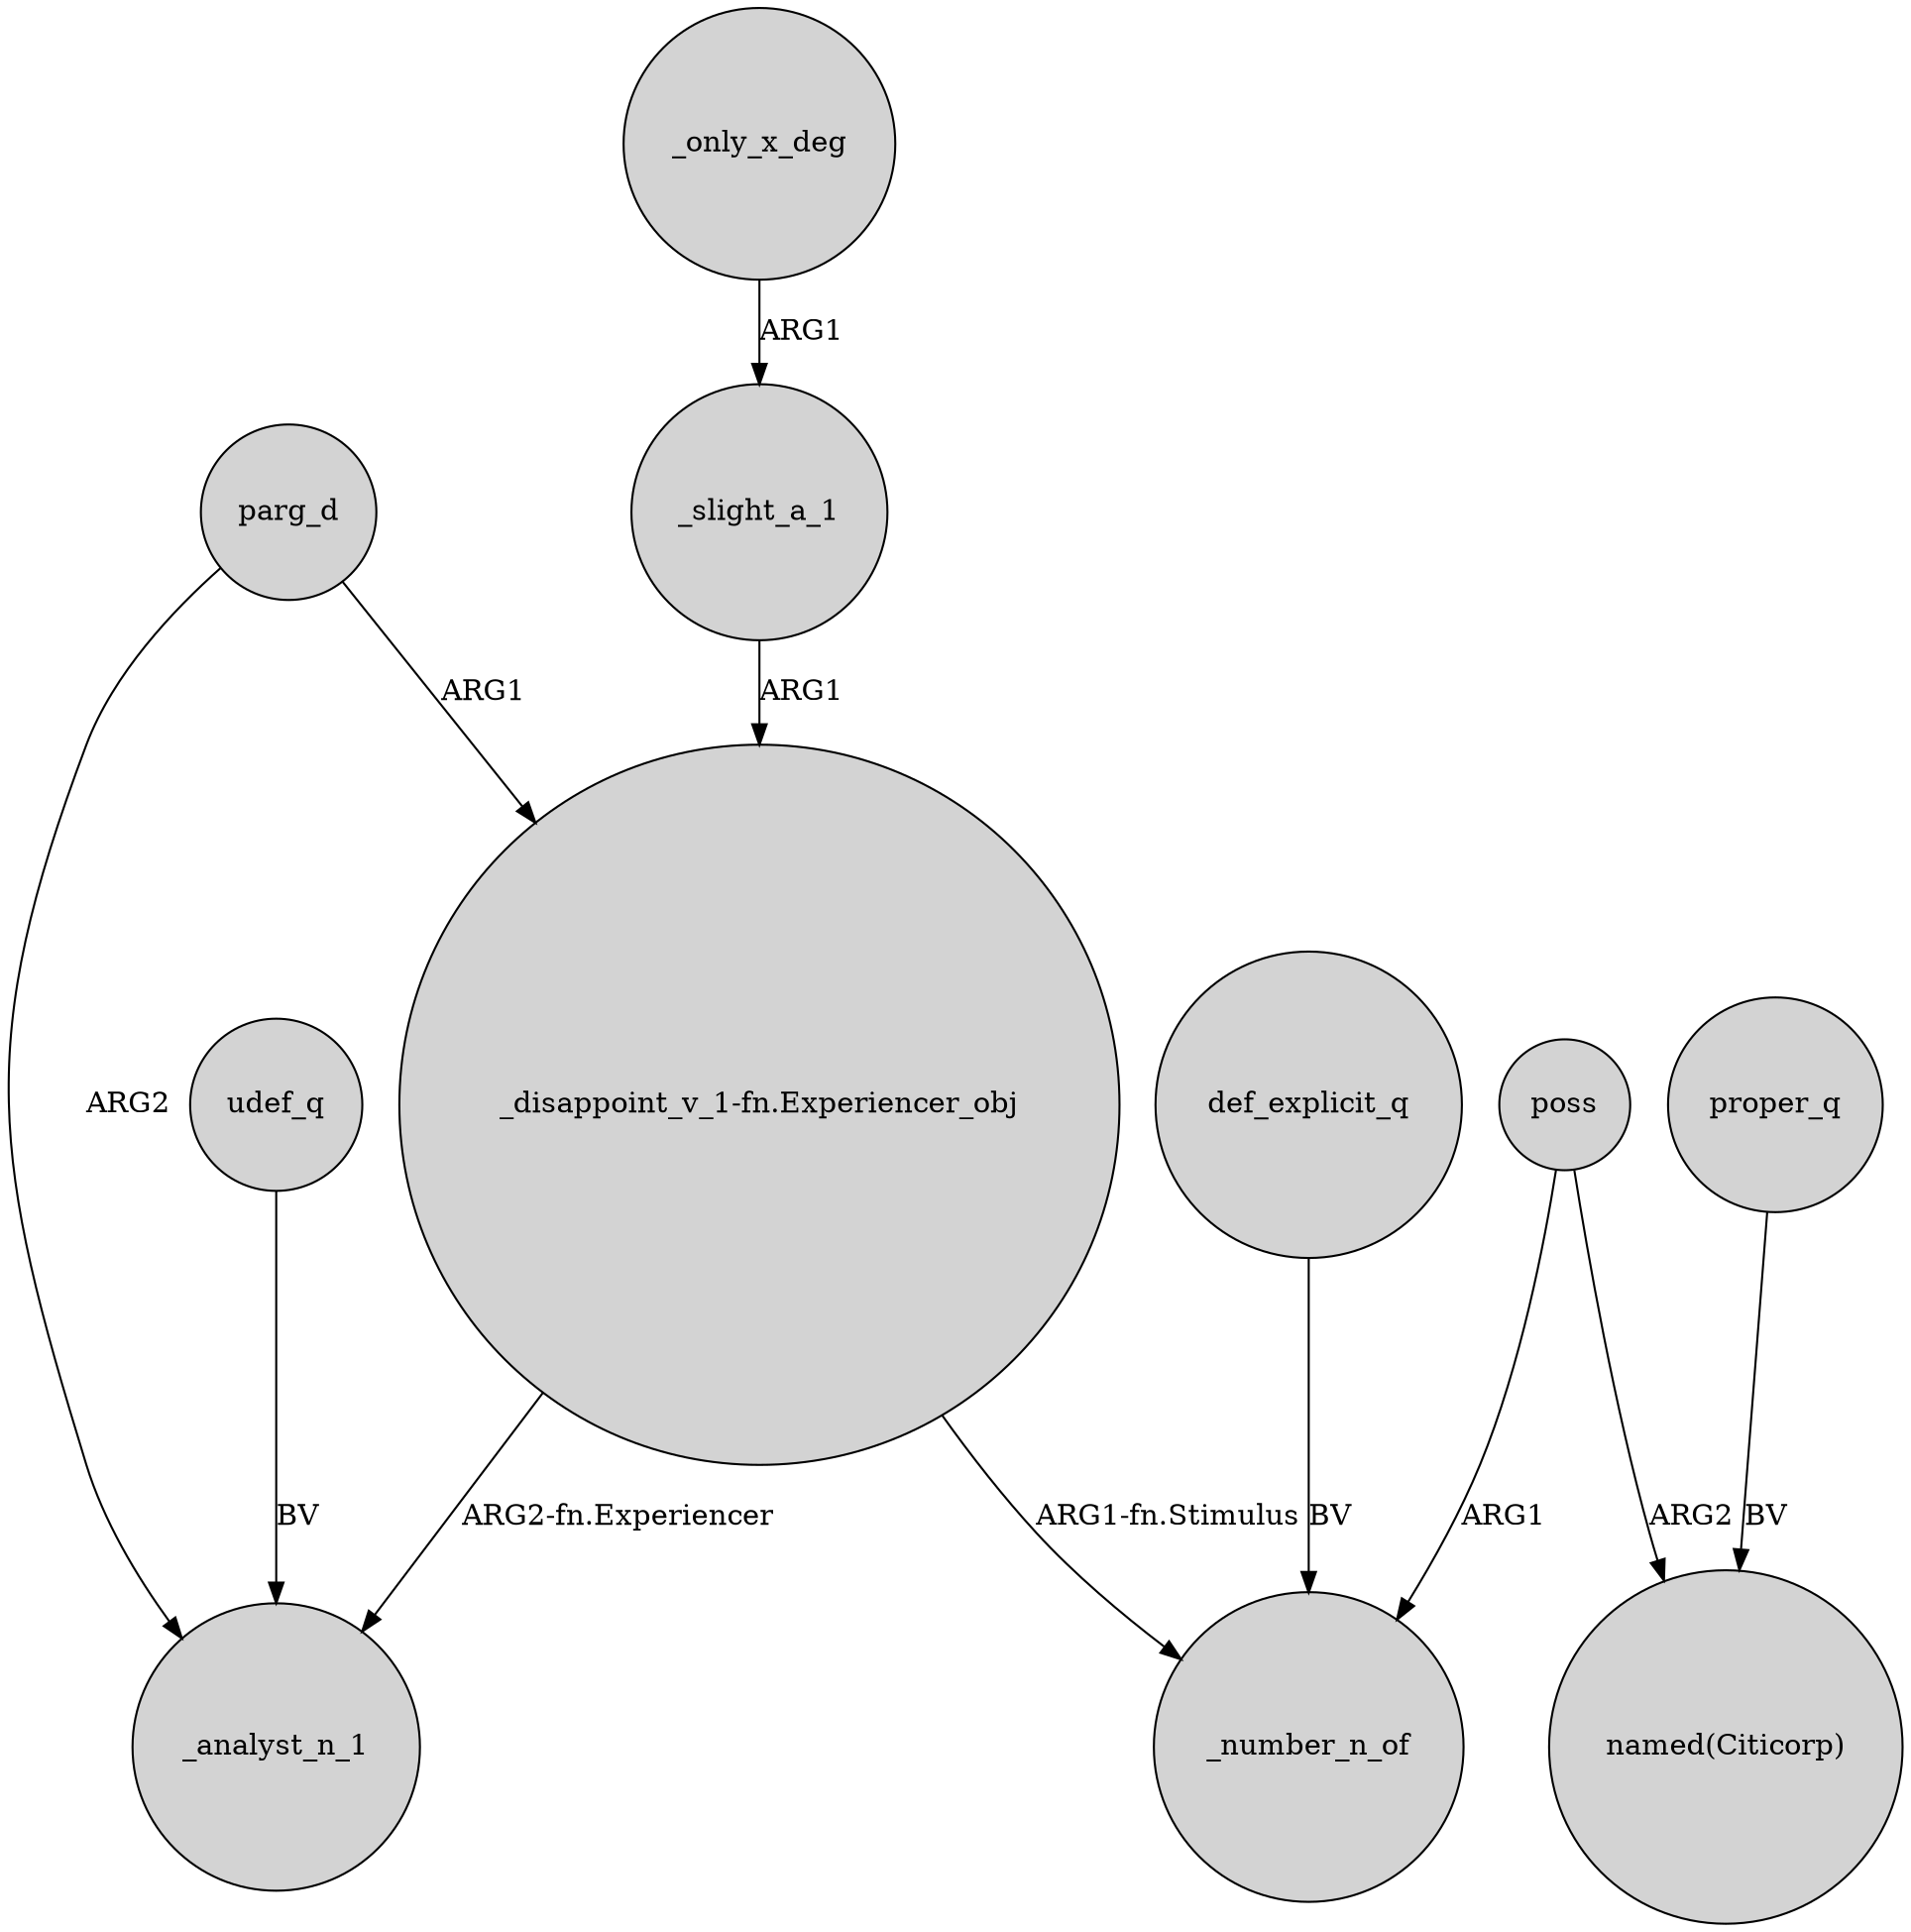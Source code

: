 digraph {
	node [shape=circle style=filled]
	parg_d -> "_disappoint_v_1-fn.Experiencer_obj" [label=ARG1]
	"_disappoint_v_1-fn.Experiencer_obj" -> _analyst_n_1 [label="ARG2-fn.Experiencer"]
	"_disappoint_v_1-fn.Experiencer_obj" -> _number_n_of [label="ARG1-fn.Stimulus"]
	_slight_a_1 -> "_disappoint_v_1-fn.Experiencer_obj" [label=ARG1]
	poss -> "named(Citicorp)" [label=ARG2]
	def_explicit_q -> _number_n_of [label=BV]
	udef_q -> _analyst_n_1 [label=BV]
	proper_q -> "named(Citicorp)" [label=BV]
	parg_d -> _analyst_n_1 [label=ARG2]
	poss -> _number_n_of [label=ARG1]
	_only_x_deg -> _slight_a_1 [label=ARG1]
}
